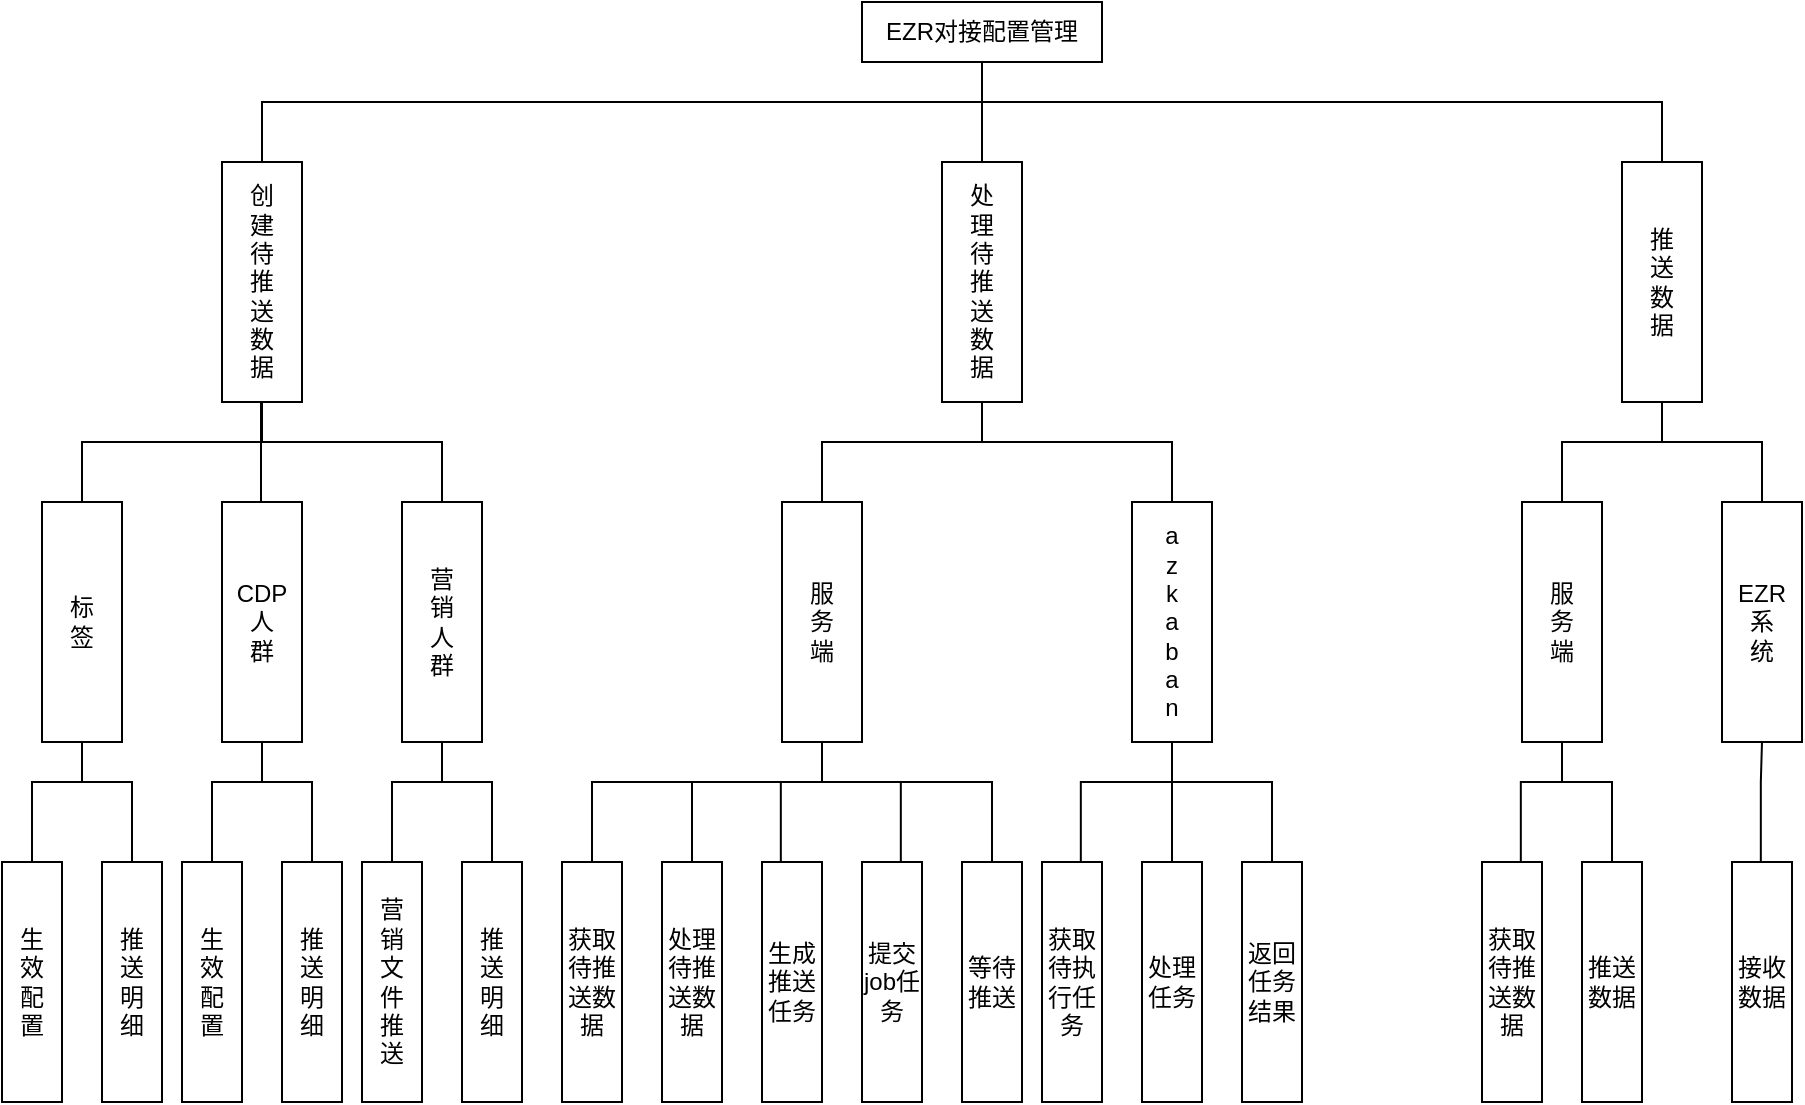 <mxfile version="20.5.1" type="github">
  <diagram id="igIkLWl_I8CNIf3-y0DH" name="第 1 页">
    <mxGraphModel dx="1131" dy="587" grid="1" gridSize="10" guides="1" tooltips="1" connect="1" arrows="1" fold="1" page="1" pageScale="1" pageWidth="827" pageHeight="1169" math="0" shadow="0">
      <root>
        <mxCell id="0" />
        <mxCell id="1" parent="0" />
        <mxCell id="1S4eVNWtwclJiUYLLemy-1" value="EZR对接配置管理" style="rounded=0;whiteSpace=wrap;html=1;" parent="1" vertex="1">
          <mxGeometry x="490" y="90" width="120" height="30" as="geometry" />
        </mxCell>
        <mxCell id="1S4eVNWtwclJiUYLLemy-2" value="创&lt;br&gt;建&lt;br&gt;待&lt;br&gt;推&lt;br&gt;送&lt;br&gt;数&lt;br&gt;据" style="rounded=0;whiteSpace=wrap;html=1;" parent="1" vertex="1">
          <mxGeometry x="170" y="170" width="40" height="120" as="geometry" />
        </mxCell>
        <mxCell id="1S4eVNWtwclJiUYLLemy-3" value="推&lt;br&gt;送&lt;br&gt;数&lt;br&gt;据" style="rounded=0;whiteSpace=wrap;html=1;" parent="1" vertex="1">
          <mxGeometry x="870" y="170" width="40" height="120" as="geometry" />
        </mxCell>
        <mxCell id="1S4eVNWtwclJiUYLLemy-4" value="处&lt;br&gt;理&lt;br&gt;待&lt;br&gt;推&lt;br&gt;送&lt;br&gt;数&lt;br&gt;据" style="rounded=0;whiteSpace=wrap;html=1;" parent="1" vertex="1">
          <mxGeometry x="530" y="170" width="40" height="120" as="geometry" />
        </mxCell>
        <mxCell id="1S4eVNWtwclJiUYLLemy-12" value="标&lt;br&gt;签" style="rounded=0;whiteSpace=wrap;html=1;" parent="1" vertex="1">
          <mxGeometry x="80" y="340" width="40" height="120" as="geometry" />
        </mxCell>
        <mxCell id="1S4eVNWtwclJiUYLLemy-13" value="营&lt;br&gt;销&lt;br&gt;人&lt;br&gt;群" style="rounded=0;whiteSpace=wrap;html=1;" parent="1" vertex="1">
          <mxGeometry x="260" y="340" width="40" height="120" as="geometry" />
        </mxCell>
        <mxCell id="1S4eVNWtwclJiUYLLemy-15" value="a&lt;br&gt;z&lt;br&gt;k&lt;br&gt;a&lt;br&gt;b&lt;br&gt;a&lt;br&gt;n" style="rounded=0;whiteSpace=wrap;html=1;" parent="1" vertex="1">
          <mxGeometry x="625" y="340" width="40" height="120" as="geometry" />
        </mxCell>
        <mxCell id="1S4eVNWtwclJiUYLLemy-19" value="服&lt;br&gt;务&lt;br&gt;端" style="rounded=0;whiteSpace=wrap;html=1;" parent="1" vertex="1">
          <mxGeometry x="450" y="340" width="40" height="120" as="geometry" />
        </mxCell>
        <mxCell id="1S4eVNWtwclJiUYLLemy-20" value="服&lt;br&gt;务&lt;br&gt;端" style="rounded=0;whiteSpace=wrap;html=1;" parent="1" vertex="1">
          <mxGeometry x="820" y="340" width="40" height="120" as="geometry" />
        </mxCell>
        <mxCell id="1S4eVNWtwclJiUYLLemy-21" value="生&lt;br&gt;效&lt;br&gt;配&lt;br&gt;置" style="rounded=0;whiteSpace=wrap;html=1;" parent="1" vertex="1">
          <mxGeometry x="60" y="520" width="30" height="120" as="geometry" />
        </mxCell>
        <mxCell id="1S4eVNWtwclJiUYLLemy-28" value="推&lt;br&gt;送&lt;br&gt;明&lt;br&gt;细" style="rounded=0;whiteSpace=wrap;html=1;" parent="1" vertex="1">
          <mxGeometry x="110" y="520" width="30" height="120" as="geometry" />
        </mxCell>
        <mxCell id="1S4eVNWtwclJiUYLLemy-35" value="获取待推送数据" style="rounded=0;whiteSpace=wrap;html=1;" parent="1" vertex="1">
          <mxGeometry x="340" y="520" width="30" height="120" as="geometry" />
        </mxCell>
        <mxCell id="1S4eVNWtwclJiUYLLemy-36" value="处理待推送数据" style="rounded=0;whiteSpace=wrap;html=1;" parent="1" vertex="1">
          <mxGeometry x="390" y="520" width="30" height="120" as="geometry" />
        </mxCell>
        <mxCell id="1S4eVNWtwclJiUYLLemy-37" value="生成推送任务" style="rounded=0;whiteSpace=wrap;html=1;" parent="1" vertex="1">
          <mxGeometry x="440" y="520" width="30" height="120" as="geometry" />
        </mxCell>
        <mxCell id="1S4eVNWtwclJiUYLLemy-38" value="提交job任务" style="rounded=0;whiteSpace=wrap;html=1;" parent="1" vertex="1">
          <mxGeometry x="490" y="520" width="30" height="120" as="geometry" />
        </mxCell>
        <mxCell id="1S4eVNWtwclJiUYLLemy-39" value="等待推送" style="rounded=0;whiteSpace=wrap;html=1;" parent="1" vertex="1">
          <mxGeometry x="540" y="520" width="30" height="120" as="geometry" />
        </mxCell>
        <mxCell id="1S4eVNWtwclJiUYLLemy-41" value="获取待执行任务" style="rounded=0;whiteSpace=wrap;html=1;" parent="1" vertex="1">
          <mxGeometry x="580" y="520" width="30" height="120" as="geometry" />
        </mxCell>
        <mxCell id="1S4eVNWtwclJiUYLLemy-42" value="处理任务" style="rounded=0;whiteSpace=wrap;html=1;" parent="1" vertex="1">
          <mxGeometry x="630" y="520" width="30" height="120" as="geometry" />
        </mxCell>
        <mxCell id="1S4eVNWtwclJiUYLLemy-43" value="返回任务结果" style="rounded=0;whiteSpace=wrap;html=1;" parent="1" vertex="1">
          <mxGeometry x="680" y="520" width="30" height="120" as="geometry" />
        </mxCell>
        <mxCell id="1S4eVNWtwclJiUYLLemy-47" value="获取待推送数据" style="rounded=0;whiteSpace=wrap;html=1;" parent="1" vertex="1">
          <mxGeometry x="800" y="520" width="30" height="120" as="geometry" />
        </mxCell>
        <mxCell id="1S4eVNWtwclJiUYLLemy-48" value="推送数据" style="rounded=0;whiteSpace=wrap;html=1;" parent="1" vertex="1">
          <mxGeometry x="850" y="520" width="30" height="120" as="geometry" />
        </mxCell>
        <mxCell id="1S4eVNWtwclJiUYLLemy-53" value="接收数据" style="rounded=0;whiteSpace=wrap;html=1;" parent="1" vertex="1">
          <mxGeometry x="925" y="520" width="30" height="120" as="geometry" />
        </mxCell>
        <mxCell id="1S4eVNWtwclJiUYLLemy-54" value="" style="endArrow=none;html=1;rounded=0;fontFamily=Helvetica;fontSize=12;entryX=0.5;entryY=1;entryDx=0;entryDy=0;exitX=0.5;exitY=0;exitDx=0;exitDy=0;" parent="1" source="1S4eVNWtwclJiUYLLemy-13" target="1S4eVNWtwclJiUYLLemy-2" edge="1">
          <mxGeometry width="50" height="50" relative="1" as="geometry">
            <mxPoint x="490" y="410" as="sourcePoint" />
            <mxPoint x="540" y="360" as="targetPoint" />
            <Array as="points">
              <mxPoint x="280" y="310" />
              <mxPoint x="190" y="310" />
            </Array>
          </mxGeometry>
        </mxCell>
        <mxCell id="1S4eVNWtwclJiUYLLemy-55" value="" style="endArrow=none;html=1;rounded=0;fontFamily=Helvetica;fontSize=12;entryX=0.5;entryY=1;entryDx=0;entryDy=0;exitX=0.5;exitY=0;exitDx=0;exitDy=0;" parent="1" source="1S4eVNWtwclJiUYLLemy-12" target="1S4eVNWtwclJiUYLLemy-2" edge="1">
          <mxGeometry width="50" height="50" relative="1" as="geometry">
            <mxPoint x="280" y="350" as="sourcePoint" />
            <mxPoint x="200" y="300" as="targetPoint" />
            <Array as="points">
              <mxPoint x="100" y="310" />
              <mxPoint x="190" y="310" />
            </Array>
          </mxGeometry>
        </mxCell>
        <mxCell id="1S4eVNWtwclJiUYLLemy-56" value="" style="endArrow=none;html=1;rounded=0;fontFamily=Helvetica;fontSize=12;entryX=0.5;entryY=1;entryDx=0;entryDy=0;exitX=0.5;exitY=0;exitDx=0;exitDy=0;" parent="1" source="1S4eVNWtwclJiUYLLemy-19" target="1S4eVNWtwclJiUYLLemy-4" edge="1">
          <mxGeometry width="50" height="50" relative="1" as="geometry">
            <mxPoint x="290" y="360" as="sourcePoint" />
            <mxPoint x="210" y="310" as="targetPoint" />
            <Array as="points">
              <mxPoint x="470" y="310" />
              <mxPoint x="550" y="310" />
            </Array>
          </mxGeometry>
        </mxCell>
        <mxCell id="1S4eVNWtwclJiUYLLemy-57" value="" style="endArrow=none;html=1;rounded=0;fontFamily=Helvetica;fontSize=12;exitX=0.5;exitY=1;exitDx=0;exitDy=0;entryX=0.5;entryY=0;entryDx=0;entryDy=0;" parent="1" source="1S4eVNWtwclJiUYLLemy-4" target="1S4eVNWtwclJiUYLLemy-15" edge="1">
          <mxGeometry width="50" height="50" relative="1" as="geometry">
            <mxPoint x="300" y="370" as="sourcePoint" />
            <mxPoint x="190" y="290" as="targetPoint" />
            <Array as="points">
              <mxPoint x="550" y="310" />
              <mxPoint x="645" y="310" />
            </Array>
          </mxGeometry>
        </mxCell>
        <mxCell id="1S4eVNWtwclJiUYLLemy-58" value="" style="endArrow=none;html=1;rounded=0;fontFamily=Helvetica;fontSize=12;entryX=0.5;entryY=1;entryDx=0;entryDy=0;exitX=0.5;exitY=0;exitDx=0;exitDy=0;" parent="1" source="1S4eVNWtwclJiUYLLemy-20" target="1S4eVNWtwclJiUYLLemy-3" edge="1">
          <mxGeometry width="50" height="50" relative="1" as="geometry">
            <mxPoint x="310" y="380" as="sourcePoint" />
            <mxPoint x="230" y="330" as="targetPoint" />
            <Array as="points">
              <mxPoint x="840" y="310" />
              <mxPoint x="890" y="310" />
            </Array>
          </mxGeometry>
        </mxCell>
        <mxCell id="1S4eVNWtwclJiUYLLemy-68" value="" style="endArrow=none;html=1;rounded=0;fontFamily=Helvetica;fontSize=12;entryX=0.5;entryY=1;entryDx=0;entryDy=0;exitX=0.5;exitY=0;exitDx=0;exitDy=0;" parent="1" source="1S4eVNWtwclJiUYLLemy-35" edge="1">
          <mxGeometry width="50" height="50" relative="1" as="geometry">
            <mxPoint x="400" y="520" as="sourcePoint" />
            <mxPoint x="470" y="460" as="targetPoint" />
            <Array as="points">
              <mxPoint x="355" y="480" />
              <mxPoint x="470" y="480" />
            </Array>
          </mxGeometry>
        </mxCell>
        <mxCell id="1S4eVNWtwclJiUYLLemy-69" value="" style="endArrow=none;html=1;rounded=0;fontFamily=Helvetica;fontSize=12;entryX=0.5;entryY=1;entryDx=0;entryDy=0;edgeStyle=elbowEdgeStyle;elbow=vertical;exitX=0.5;exitY=0;exitDx=0;exitDy=0;" parent="1" source="1S4eVNWtwclJiUYLLemy-21" edge="1">
          <mxGeometry width="50" height="50" relative="1" as="geometry">
            <mxPoint x="50" y="520" as="sourcePoint" />
            <mxPoint x="100" y="460" as="targetPoint" />
            <Array as="points">
              <mxPoint x="60" y="480" />
            </Array>
          </mxGeometry>
        </mxCell>
        <mxCell id="1S4eVNWtwclJiUYLLemy-74" value="" style="endArrow=none;html=1;rounded=0;fontFamily=Helvetica;fontSize=12;edgeStyle=elbowEdgeStyle;elbow=vertical;entryX=0.5;entryY=1;entryDx=0;entryDy=0;exitX=0.5;exitY=0;exitDx=0;exitDy=0;" parent="1" target="1S4eVNWtwclJiUYLLemy-12" edge="1" source="1S4eVNWtwclJiUYLLemy-28">
          <mxGeometry width="50" height="50" relative="1" as="geometry">
            <mxPoint x="140" y="520" as="sourcePoint" />
            <mxPoint x="140" y="460" as="targetPoint" />
            <Array as="points">
              <mxPoint x="110" y="480" />
              <mxPoint x="160" y="480" />
            </Array>
          </mxGeometry>
        </mxCell>
        <mxCell id="1S4eVNWtwclJiUYLLemy-81" value="" style="endArrow=none;html=1;rounded=0;fontFamily=Helvetica;fontSize=12;edgeStyle=elbowEdgeStyle;elbow=vertical;entryX=0.5;entryY=1;entryDx=0;entryDy=0;exitX=0.5;exitY=0;exitDx=0;exitDy=0;" parent="1" target="1S4eVNWtwclJiUYLLemy-19" edge="1" source="1S4eVNWtwclJiUYLLemy-36">
          <mxGeometry width="50" height="50" relative="1" as="geometry">
            <mxPoint x="419.41" y="520" as="sourcePoint" />
            <mxPoint x="419.41" y="460" as="targetPoint" />
            <Array as="points">
              <mxPoint x="440" y="480" />
            </Array>
          </mxGeometry>
        </mxCell>
        <mxCell id="1S4eVNWtwclJiUYLLemy-82" value="" style="endArrow=none;html=1;rounded=0;fontFamily=Helvetica;fontSize=12;edgeStyle=elbowEdgeStyle;elbow=vertical;entryX=0.5;entryY=1;entryDx=0;entryDy=0;" parent="1" target="1S4eVNWtwclJiUYLLemy-19" edge="1">
          <mxGeometry width="50" height="50" relative="1" as="geometry">
            <mxPoint x="449.41" y="520" as="sourcePoint" />
            <mxPoint x="449.41" y="460" as="targetPoint" />
            <Array as="points">
              <mxPoint x="460" y="480" />
            </Array>
          </mxGeometry>
        </mxCell>
        <mxCell id="1S4eVNWtwclJiUYLLemy-83" value="" style="endArrow=none;html=1;rounded=0;fontFamily=Helvetica;fontSize=12;edgeStyle=elbowEdgeStyle;elbow=vertical;exitX=0.5;exitY=0;exitDx=0;exitDy=0;" parent="1" edge="1" source="1S4eVNWtwclJiUYLLemy-39">
          <mxGeometry width="50" height="50" relative="1" as="geometry">
            <mxPoint x="479.41" y="520" as="sourcePoint" />
            <mxPoint x="470" y="460" as="targetPoint" />
            <Array as="points">
              <mxPoint x="480" y="480" />
            </Array>
          </mxGeometry>
        </mxCell>
        <mxCell id="1S4eVNWtwclJiUYLLemy-84" value="" style="endArrow=none;html=1;rounded=0;fontFamily=Helvetica;fontSize=12;edgeStyle=elbowEdgeStyle;elbow=vertical;" parent="1" edge="1">
          <mxGeometry width="50" height="50" relative="1" as="geometry">
            <mxPoint x="509.41" y="520" as="sourcePoint" />
            <mxPoint x="470" y="460" as="targetPoint" />
            <Array as="points">
              <mxPoint x="490" y="480" />
            </Array>
          </mxGeometry>
        </mxCell>
        <mxCell id="1S4eVNWtwclJiUYLLemy-87" value="" style="endArrow=none;html=1;rounded=0;fontFamily=Helvetica;fontSize=12;edgeStyle=elbowEdgeStyle;elbow=vertical;entryX=0.5;entryY=1;entryDx=0;entryDy=0;" parent="1" target="1S4eVNWtwclJiUYLLemy-15" edge="1">
          <mxGeometry width="50" height="50" relative="1" as="geometry">
            <mxPoint x="599.41" y="520" as="sourcePoint" />
            <mxPoint x="599.41" y="460" as="targetPoint" />
            <Array as="points">
              <mxPoint x="620" y="480" />
            </Array>
          </mxGeometry>
        </mxCell>
        <mxCell id="1S4eVNWtwclJiUYLLemy-88" value="" style="endArrow=none;html=1;rounded=0;fontFamily=Helvetica;fontSize=12;edgeStyle=elbowEdgeStyle;elbow=vertical;entryX=0.5;entryY=1;entryDx=0;entryDy=0;exitX=0.5;exitY=0;exitDx=0;exitDy=0;" parent="1" target="1S4eVNWtwclJiUYLLemy-15" edge="1" source="1S4eVNWtwclJiUYLLemy-43">
          <mxGeometry width="50" height="50" relative="1" as="geometry">
            <mxPoint x="629.41" y="520" as="sourcePoint" />
            <mxPoint x="629.41" y="460" as="targetPoint" />
            <Array as="points">
              <mxPoint x="630" y="480" />
            </Array>
          </mxGeometry>
        </mxCell>
        <mxCell id="1S4eVNWtwclJiUYLLemy-89" value="" style="endArrow=none;html=1;rounded=0;fontFamily=Helvetica;fontSize=12;edgeStyle=elbowEdgeStyle;elbow=vertical;entryX=0.5;entryY=1;entryDx=0;entryDy=0;exitX=0.5;exitY=0;exitDx=0;exitDy=0;" parent="1" target="1S4eVNWtwclJiUYLLemy-15" edge="1" source="1S4eVNWtwclJiUYLLemy-42">
          <mxGeometry width="50" height="50" relative="1" as="geometry">
            <mxPoint x="660.0" y="520" as="sourcePoint" />
            <mxPoint x="660.0" y="460" as="targetPoint" />
            <Array as="points">
              <mxPoint x="650" y="480" />
            </Array>
          </mxGeometry>
        </mxCell>
        <mxCell id="1S4eVNWtwclJiUYLLemy-94" value="" style="endArrow=none;html=1;rounded=0;fontFamily=Helvetica;fontSize=12;edgeStyle=elbowEdgeStyle;elbow=vertical;entryX=0.5;entryY=1;entryDx=0;entryDy=0;" parent="1" target="1S4eVNWtwclJiUYLLemy-20" edge="1">
          <mxGeometry width="50" height="50" relative="1" as="geometry">
            <mxPoint x="819.41" y="520" as="sourcePoint" />
            <mxPoint x="819.41" y="460" as="targetPoint" />
            <Array as="points">
              <mxPoint x="830" y="480" />
            </Array>
          </mxGeometry>
        </mxCell>
        <mxCell id="1S4eVNWtwclJiUYLLemy-95" value="" style="endArrow=none;html=1;rounded=0;fontFamily=Helvetica;fontSize=12;edgeStyle=elbowEdgeStyle;elbow=vertical;entryX=0.5;entryY=1;entryDx=0;entryDy=0;exitX=0.5;exitY=0;exitDx=0;exitDy=0;" parent="1" target="1S4eVNWtwclJiUYLLemy-20" edge="1" source="1S4eVNWtwclJiUYLLemy-48">
          <mxGeometry width="50" height="50" relative="1" as="geometry">
            <mxPoint x="849.41" y="520" as="sourcePoint" />
            <mxPoint x="849.41" y="460" as="targetPoint" />
            <Array as="points">
              <mxPoint x="840" y="480" />
            </Array>
          </mxGeometry>
        </mxCell>
        <mxCell id="DfebonZHGduRshNx3Be4-1" value="CDP&lt;br&gt;人&lt;br&gt;群" style="rounded=0;whiteSpace=wrap;html=1;" vertex="1" parent="1">
          <mxGeometry x="170" y="340" width="40" height="120" as="geometry" />
        </mxCell>
        <mxCell id="DfebonZHGduRshNx3Be4-3" value="生&lt;br&gt;效&lt;br&gt;配&lt;br&gt;置" style="rounded=0;whiteSpace=wrap;html=1;" vertex="1" parent="1">
          <mxGeometry x="150" y="520" width="30" height="120" as="geometry" />
        </mxCell>
        <mxCell id="DfebonZHGduRshNx3Be4-4" value="推&lt;br&gt;送&lt;br&gt;明&lt;br&gt;细" style="rounded=0;whiteSpace=wrap;html=1;" vertex="1" parent="1">
          <mxGeometry x="200" y="520" width="30" height="120" as="geometry" />
        </mxCell>
        <mxCell id="DfebonZHGduRshNx3Be4-5" value="" style="endArrow=none;html=1;rounded=0;fontFamily=Helvetica;fontSize=12;edgeStyle=elbowEdgeStyle;elbow=vertical;exitX=0.5;exitY=0;exitDx=0;exitDy=0;" edge="1" parent="1" source="DfebonZHGduRshNx3Be4-8">
          <mxGeometry width="50" height="50" relative="1" as="geometry">
            <mxPoint x="260" y="520" as="sourcePoint" />
            <mxPoint x="280" y="460" as="targetPoint" />
            <Array as="points">
              <mxPoint x="355" y="480" />
            </Array>
          </mxGeometry>
        </mxCell>
        <mxCell id="DfebonZHGduRshNx3Be4-6" value="" style="endArrow=none;html=1;rounded=0;fontFamily=Helvetica;fontSize=12;edgeStyle=elbowEdgeStyle;elbow=vertical;exitX=0.5;exitY=0;exitDx=0;exitDy=0;" edge="1" parent="1" source="DfebonZHGduRshNx3Be4-3">
          <mxGeometry width="50" height="50" relative="1" as="geometry">
            <mxPoint x="170" y="520" as="sourcePoint" />
            <mxPoint x="190" y="460" as="targetPoint" />
            <Array as="points">
              <mxPoint x="60" y="480" />
            </Array>
          </mxGeometry>
        </mxCell>
        <mxCell id="DfebonZHGduRshNx3Be4-7" value="" style="endArrow=none;html=1;rounded=0;fontFamily=Helvetica;fontSize=12;edgeStyle=elbowEdgeStyle;elbow=vertical;entryX=0.5;entryY=1;entryDx=0;entryDy=0;exitX=0.5;exitY=0;exitDx=0;exitDy=0;" edge="1" parent="1">
          <mxGeometry width="50" height="50" relative="1" as="geometry">
            <mxPoint x="215" y="520" as="sourcePoint" />
            <mxPoint x="190" y="460" as="targetPoint" />
            <Array as="points">
              <mxPoint x="200" y="480" />
              <mxPoint x="250" y="480" />
            </Array>
          </mxGeometry>
        </mxCell>
        <mxCell id="DfebonZHGduRshNx3Be4-8" value="营&lt;br&gt;销&lt;br&gt;文&lt;br&gt;件&lt;br&gt;推&lt;br&gt;送" style="rounded=0;whiteSpace=wrap;html=1;" vertex="1" parent="1">
          <mxGeometry x="240" y="520" width="30" height="120" as="geometry" />
        </mxCell>
        <mxCell id="DfebonZHGduRshNx3Be4-9" value="推&lt;br&gt;送&lt;br&gt;明&lt;br&gt;细" style="rounded=0;whiteSpace=wrap;html=1;" vertex="1" parent="1">
          <mxGeometry x="290" y="520" width="30" height="120" as="geometry" />
        </mxCell>
        <mxCell id="DfebonZHGduRshNx3Be4-11" value="" style="endArrow=none;html=1;rounded=0;fontFamily=Helvetica;fontSize=12;edgeStyle=elbowEdgeStyle;elbow=vertical;entryX=0.5;entryY=1;entryDx=0;entryDy=0;exitX=0.5;exitY=0;exitDx=0;exitDy=0;" edge="1" parent="1">
          <mxGeometry width="50" height="50" relative="1" as="geometry">
            <mxPoint x="305" y="520" as="sourcePoint" />
            <mxPoint x="280" y="460" as="targetPoint" />
            <Array as="points">
              <mxPoint x="290" y="480" />
              <mxPoint x="340" y="480" />
            </Array>
          </mxGeometry>
        </mxCell>
        <mxCell id="DfebonZHGduRshNx3Be4-12" value="" style="endArrow=none;html=1;rounded=0;fontFamily=Helvetica;fontSize=12;exitX=0.5;exitY=0;exitDx=0;exitDy=0;" edge="1" parent="1">
          <mxGeometry width="50" height="50" relative="1" as="geometry">
            <mxPoint x="190" y="170" as="sourcePoint" />
            <mxPoint x="550" y="120" as="targetPoint" />
            <Array as="points">
              <mxPoint x="190" y="140" />
              <mxPoint x="550" y="140" />
            </Array>
          </mxGeometry>
        </mxCell>
        <mxCell id="DfebonZHGduRshNx3Be4-13" value="" style="endArrow=none;html=1;rounded=0;fontFamily=Helvetica;fontSize=12;exitX=0.5;exitY=0;exitDx=0;exitDy=0;" edge="1" parent="1">
          <mxGeometry width="50" height="50" relative="1" as="geometry">
            <mxPoint x="890" y="170" as="sourcePoint" />
            <mxPoint x="550" y="120" as="targetPoint" />
            <Array as="points">
              <mxPoint x="890" y="140" />
              <mxPoint x="550" y="140" />
            </Array>
          </mxGeometry>
        </mxCell>
        <mxCell id="DfebonZHGduRshNx3Be4-14" value="" style="endArrow=none;html=1;rounded=0;fontFamily=Helvetica;fontSize=12;entryX=0.5;entryY=1;entryDx=0;entryDy=0;exitX=0.5;exitY=0;exitDx=0;exitDy=0;" edge="1" parent="1">
          <mxGeometry width="50" height="50" relative="1" as="geometry">
            <mxPoint x="550" y="170" as="sourcePoint" />
            <mxPoint x="550" y="120" as="targetPoint" />
            <Array as="points">
              <mxPoint x="550" y="140" />
            </Array>
          </mxGeometry>
        </mxCell>
        <mxCell id="DfebonZHGduRshNx3Be4-15" value="" style="endArrow=none;html=1;rounded=0;fontFamily=Helvetica;fontSize=12;entryX=0.5;entryY=1;entryDx=0;entryDy=0;exitX=0.5;exitY=0;exitDx=0;exitDy=0;" edge="1" parent="1">
          <mxGeometry width="50" height="50" relative="1" as="geometry">
            <mxPoint x="189.5" y="340" as="sourcePoint" />
            <mxPoint x="189.5" y="290" as="targetPoint" />
            <Array as="points">
              <mxPoint x="189.5" y="310" />
            </Array>
          </mxGeometry>
        </mxCell>
        <mxCell id="DfebonZHGduRshNx3Be4-16" value="EZR&lt;br&gt;系&lt;br&gt;统" style="rounded=0;whiteSpace=wrap;html=1;" vertex="1" parent="1">
          <mxGeometry x="920" y="340" width="40" height="120" as="geometry" />
        </mxCell>
        <mxCell id="DfebonZHGduRshNx3Be4-18" value="" style="endArrow=none;html=1;rounded=0;fontFamily=Helvetica;fontSize=12;edgeStyle=elbowEdgeStyle;elbow=vertical;entryX=0.5;entryY=1;entryDx=0;entryDy=0;" edge="1" parent="1" target="DfebonZHGduRshNx3Be4-16">
          <mxGeometry width="50" height="50" relative="1" as="geometry">
            <mxPoint x="939.41" y="520" as="sourcePoint" />
            <mxPoint x="960" y="460" as="targetPoint" />
            <Array as="points">
              <mxPoint x="950" y="480" />
            </Array>
          </mxGeometry>
        </mxCell>
        <mxCell id="DfebonZHGduRshNx3Be4-20" value="" style="endArrow=none;html=1;rounded=0;fontFamily=Helvetica;fontSize=12;entryX=0.5;entryY=1;entryDx=0;entryDy=0;exitX=0.5;exitY=0;exitDx=0;exitDy=0;" edge="1" parent="1" source="DfebonZHGduRshNx3Be4-16" target="1S4eVNWtwclJiUYLLemy-3">
          <mxGeometry width="50" height="50" relative="1" as="geometry">
            <mxPoint x="850" y="350" as="sourcePoint" />
            <mxPoint x="900" y="300" as="targetPoint" />
            <Array as="points">
              <mxPoint x="940" y="310" />
              <mxPoint x="890" y="310" />
            </Array>
          </mxGeometry>
        </mxCell>
      </root>
    </mxGraphModel>
  </diagram>
</mxfile>
